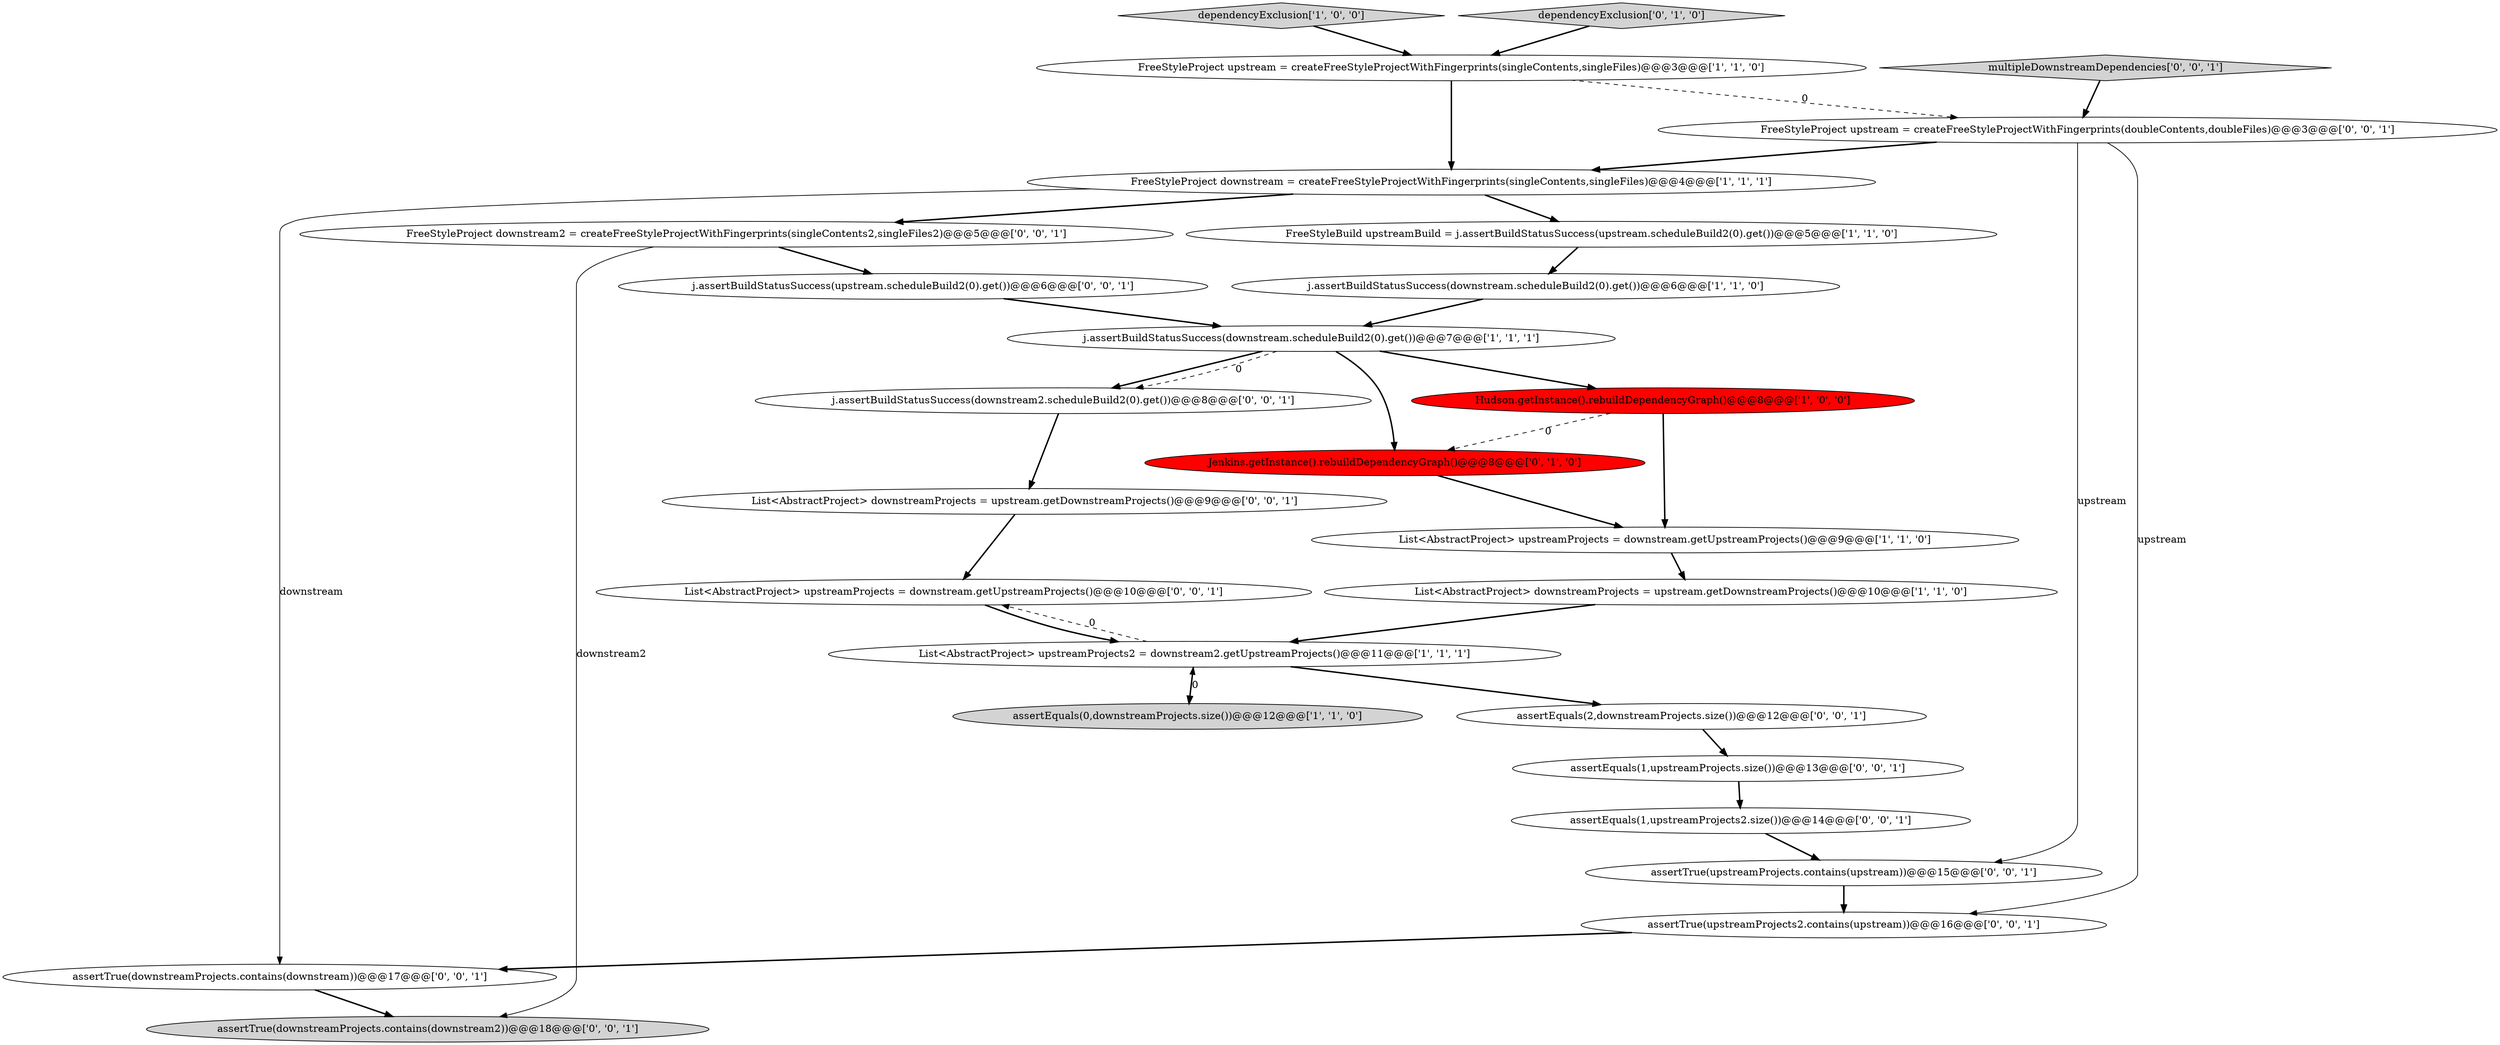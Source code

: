 digraph {
4 [style = filled, label = "dependencyExclusion['1', '0', '0']", fillcolor = lightgray, shape = diamond image = "AAA0AAABBB1BBB"];
17 [style = filled, label = "j.assertBuildStatusSuccess(downstream2.scheduleBuild2(0).get())@@@8@@@['0', '0', '1']", fillcolor = white, shape = ellipse image = "AAA0AAABBB3BBB"];
11 [style = filled, label = "Jenkins.getInstance().rebuildDependencyGraph()@@@8@@@['0', '1', '0']", fillcolor = red, shape = ellipse image = "AAA1AAABBB2BBB"];
5 [style = filled, label = "List<AbstractProject> upstreamProjects = downstream.getUpstreamProjects()@@@9@@@['1', '1', '0']", fillcolor = white, shape = ellipse image = "AAA0AAABBB1BBB"];
20 [style = filled, label = "multipleDownstreamDependencies['0', '0', '1']", fillcolor = lightgray, shape = diamond image = "AAA0AAABBB3BBB"];
6 [style = filled, label = "assertEquals(0,downstreamProjects.size())@@@12@@@['1', '1', '0']", fillcolor = lightgray, shape = ellipse image = "AAA0AAABBB1BBB"];
18 [style = filled, label = "List<AbstractProject> upstreamProjects = downstream.getUpstreamProjects()@@@10@@@['0', '0', '1']", fillcolor = white, shape = ellipse image = "AAA0AAABBB3BBB"];
7 [style = filled, label = "j.assertBuildStatusSuccess(downstream.scheduleBuild2(0).get())@@@7@@@['1', '1', '1']", fillcolor = white, shape = ellipse image = "AAA0AAABBB1BBB"];
9 [style = filled, label = "FreeStyleProject downstream = createFreeStyleProjectWithFingerprints(singleContents,singleFiles)@@@4@@@['1', '1', '1']", fillcolor = white, shape = ellipse image = "AAA0AAABBB1BBB"];
19 [style = filled, label = "assertEquals(2,downstreamProjects.size())@@@12@@@['0', '0', '1']", fillcolor = white, shape = ellipse image = "AAA0AAABBB3BBB"];
3 [style = filled, label = "FreeStyleProject upstream = createFreeStyleProjectWithFingerprints(singleContents,singleFiles)@@@3@@@['1', '1', '0']", fillcolor = white, shape = ellipse image = "AAA0AAABBB1BBB"];
0 [style = filled, label = "j.assertBuildStatusSuccess(downstream.scheduleBuild2(0).get())@@@6@@@['1', '1', '0']", fillcolor = white, shape = ellipse image = "AAA0AAABBB1BBB"];
8 [style = filled, label = "List<AbstractProject> upstreamProjects2 = downstream2.getUpstreamProjects()@@@11@@@['1', '1', '1']", fillcolor = white, shape = ellipse image = "AAA0AAABBB1BBB"];
12 [style = filled, label = "dependencyExclusion['0', '1', '0']", fillcolor = lightgray, shape = diamond image = "AAA0AAABBB2BBB"];
22 [style = filled, label = "assertTrue(downstreamProjects.contains(downstream))@@@17@@@['0', '0', '1']", fillcolor = white, shape = ellipse image = "AAA0AAABBB3BBB"];
23 [style = filled, label = "assertEquals(1,upstreamProjects2.size())@@@14@@@['0', '0', '1']", fillcolor = white, shape = ellipse image = "AAA0AAABBB3BBB"];
24 [style = filled, label = "List<AbstractProject> downstreamProjects = upstream.getDownstreamProjects()@@@9@@@['0', '0', '1']", fillcolor = white, shape = ellipse image = "AAA0AAABBB3BBB"];
14 [style = filled, label = "FreeStyleProject upstream = createFreeStyleProjectWithFingerprints(doubleContents,doubleFiles)@@@3@@@['0', '0', '1']", fillcolor = white, shape = ellipse image = "AAA0AAABBB3BBB"];
16 [style = filled, label = "assertEquals(1,upstreamProjects.size())@@@13@@@['0', '0', '1']", fillcolor = white, shape = ellipse image = "AAA0AAABBB3BBB"];
2 [style = filled, label = "List<AbstractProject> downstreamProjects = upstream.getDownstreamProjects()@@@10@@@['1', '1', '0']", fillcolor = white, shape = ellipse image = "AAA0AAABBB1BBB"];
15 [style = filled, label = "assertTrue(upstreamProjects.contains(upstream))@@@15@@@['0', '0', '1']", fillcolor = white, shape = ellipse image = "AAA0AAABBB3BBB"];
26 [style = filled, label = "assertTrue(downstreamProjects.contains(downstream2))@@@18@@@['0', '0', '1']", fillcolor = lightgray, shape = ellipse image = "AAA0AAABBB3BBB"];
25 [style = filled, label = "assertTrue(upstreamProjects2.contains(upstream))@@@16@@@['0', '0', '1']", fillcolor = white, shape = ellipse image = "AAA0AAABBB3BBB"];
1 [style = filled, label = "Hudson.getInstance().rebuildDependencyGraph()@@@8@@@['1', '0', '0']", fillcolor = red, shape = ellipse image = "AAA1AAABBB1BBB"];
13 [style = filled, label = "j.assertBuildStatusSuccess(upstream.scheduleBuild2(0).get())@@@6@@@['0', '0', '1']", fillcolor = white, shape = ellipse image = "AAA0AAABBB3BBB"];
21 [style = filled, label = "FreeStyleProject downstream2 = createFreeStyleProjectWithFingerprints(singleContents2,singleFiles2)@@@5@@@['0', '0', '1']", fillcolor = white, shape = ellipse image = "AAA0AAABBB3BBB"];
10 [style = filled, label = "FreeStyleBuild upstreamBuild = j.assertBuildStatusSuccess(upstream.scheduleBuild2(0).get())@@@5@@@['1', '1', '0']", fillcolor = white, shape = ellipse image = "AAA0AAABBB1BBB"];
1->5 [style = bold, label=""];
22->26 [style = bold, label=""];
14->25 [style = solid, label="upstream"];
4->3 [style = bold, label=""];
6->8 [style = dashed, label="0"];
7->11 [style = bold, label=""];
7->1 [style = bold, label=""];
7->17 [style = bold, label=""];
25->22 [style = bold, label=""];
7->17 [style = dashed, label="0"];
15->25 [style = bold, label=""];
8->19 [style = bold, label=""];
23->15 [style = bold, label=""];
14->15 [style = solid, label="upstream"];
8->6 [style = bold, label=""];
20->14 [style = bold, label=""];
16->23 [style = bold, label=""];
9->10 [style = bold, label=""];
24->18 [style = bold, label=""];
9->22 [style = solid, label="downstream"];
21->26 [style = solid, label="downstream2"];
19->16 [style = bold, label=""];
0->7 [style = bold, label=""];
3->9 [style = bold, label=""];
11->5 [style = bold, label=""];
5->2 [style = bold, label=""];
17->24 [style = bold, label=""];
13->7 [style = bold, label=""];
1->11 [style = dashed, label="0"];
10->0 [style = bold, label=""];
9->21 [style = bold, label=""];
8->18 [style = dashed, label="0"];
14->9 [style = bold, label=""];
12->3 [style = bold, label=""];
18->8 [style = bold, label=""];
3->14 [style = dashed, label="0"];
2->8 [style = bold, label=""];
21->13 [style = bold, label=""];
}
